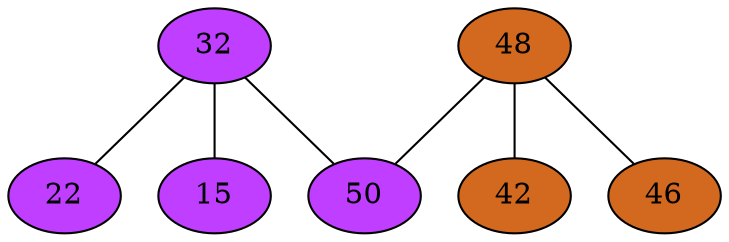 strict graph {
32[label="32" style=filled fillcolor="darkorchid1"];
32 -- 50
32 -- 22
32 -- 15
48[label="48" style=filled fillcolor="chocolate"];
48 -- 50
48 -- 42
48 -- 46
50[label="50" style=filled fillcolor="darkorchid1"];
50 -- 32
50 -- 48
22[label="22" style=filled fillcolor="darkorchid1"];
22 -- 32
42[label="42" style=filled fillcolor="chocolate"];
42 -- 48
46[label="46" style=filled fillcolor="chocolate"];
46 -- 48
15[label="15" style=filled fillcolor="darkorchid1"];
15 -- 32
}
